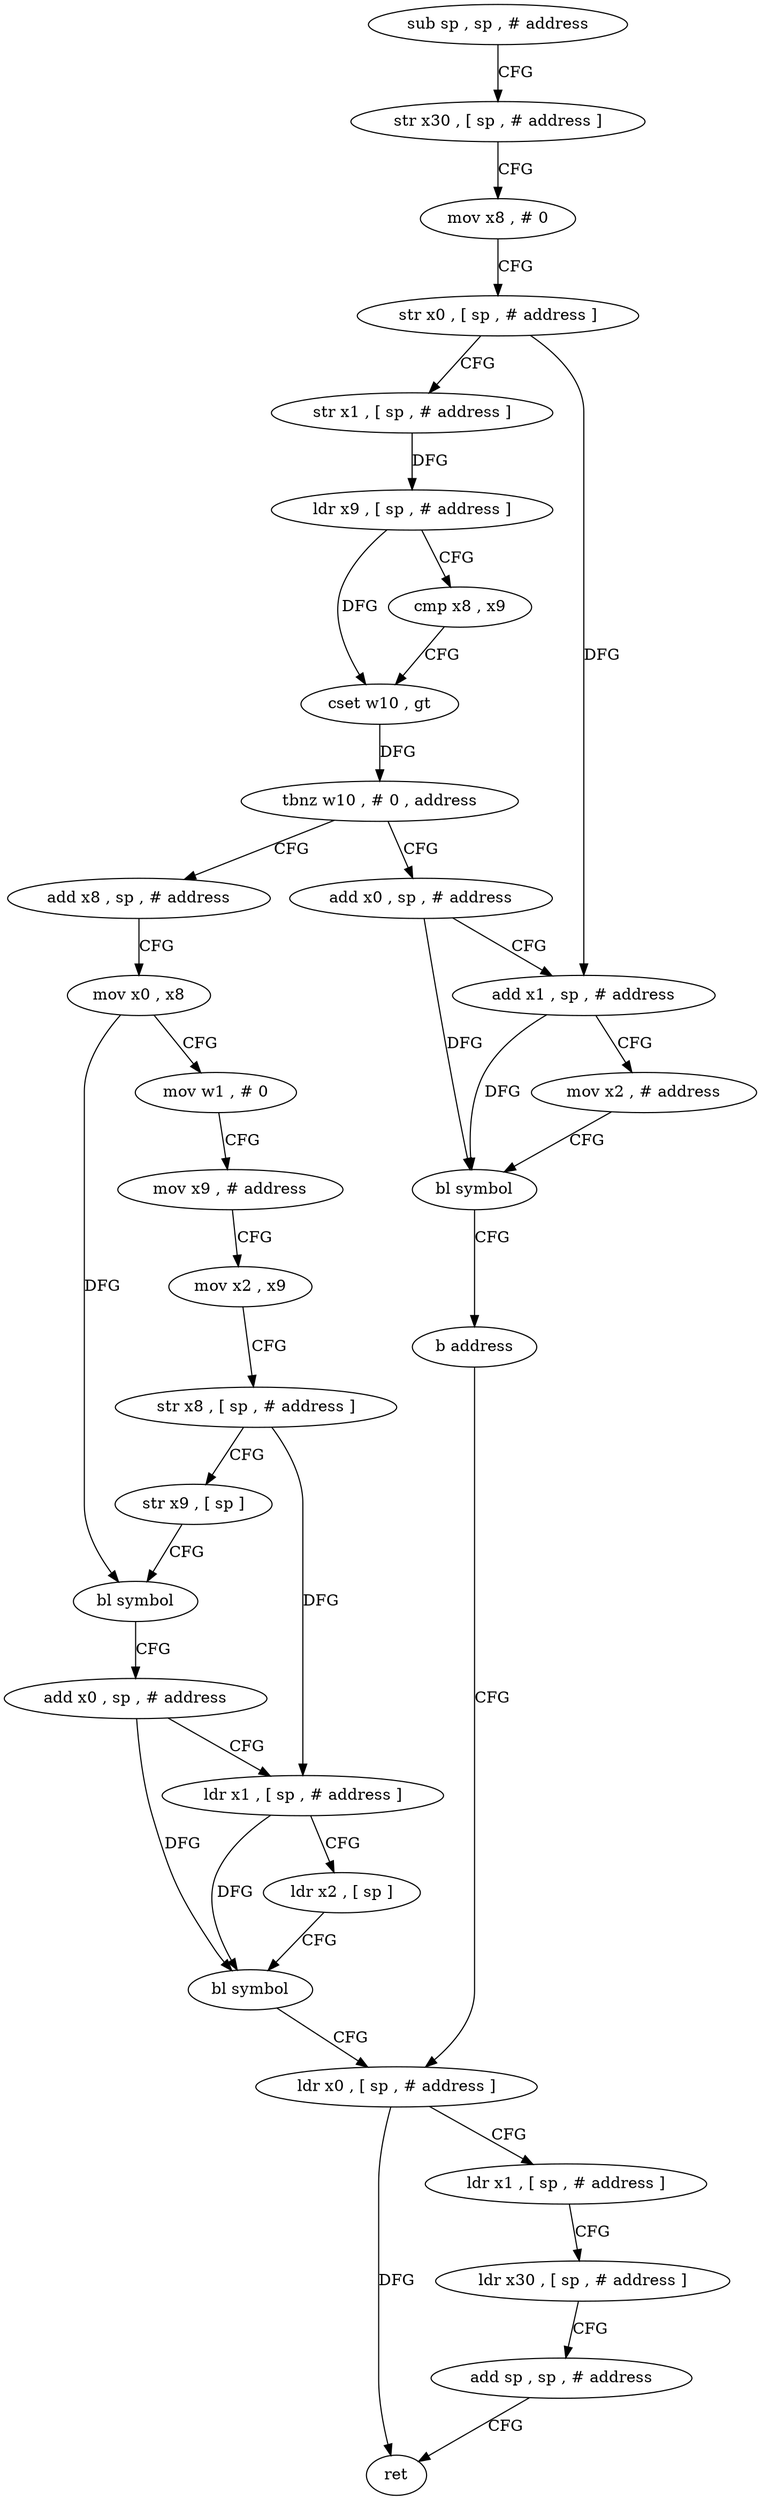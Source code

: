 digraph "func" {
"4214840" [label = "sub sp , sp , # address" ]
"4214844" [label = "str x30 , [ sp , # address ]" ]
"4214848" [label = "mov x8 , # 0" ]
"4214852" [label = "str x0 , [ sp , # address ]" ]
"4214856" [label = "str x1 , [ sp , # address ]" ]
"4214860" [label = "ldr x9 , [ sp , # address ]" ]
"4214864" [label = "cmp x8 , x9" ]
"4214868" [label = "cset w10 , gt" ]
"4214872" [label = "tbnz w10 , # 0 , address" ]
"4214896" [label = "add x8 , sp , # address" ]
"4214876" [label = "add x0 , sp , # address" ]
"4214900" [label = "mov x0 , x8" ]
"4214904" [label = "mov w1 , # 0" ]
"4214908" [label = "mov x9 , # address" ]
"4214912" [label = "mov x2 , x9" ]
"4214916" [label = "str x8 , [ sp , # address ]" ]
"4214920" [label = "str x9 , [ sp ]" ]
"4214924" [label = "bl symbol" ]
"4214928" [label = "add x0 , sp , # address" ]
"4214932" [label = "ldr x1 , [ sp , # address ]" ]
"4214936" [label = "ldr x2 , [ sp ]" ]
"4214940" [label = "bl symbol" ]
"4214944" [label = "ldr x0 , [ sp , # address ]" ]
"4214880" [label = "add x1 , sp , # address" ]
"4214884" [label = "mov x2 , # address" ]
"4214888" [label = "bl symbol" ]
"4214892" [label = "b address" ]
"4214948" [label = "ldr x1 , [ sp , # address ]" ]
"4214952" [label = "ldr x30 , [ sp , # address ]" ]
"4214956" [label = "add sp , sp , # address" ]
"4214960" [label = "ret" ]
"4214840" -> "4214844" [ label = "CFG" ]
"4214844" -> "4214848" [ label = "CFG" ]
"4214848" -> "4214852" [ label = "CFG" ]
"4214852" -> "4214856" [ label = "CFG" ]
"4214852" -> "4214880" [ label = "DFG" ]
"4214856" -> "4214860" [ label = "DFG" ]
"4214860" -> "4214864" [ label = "CFG" ]
"4214860" -> "4214868" [ label = "DFG" ]
"4214864" -> "4214868" [ label = "CFG" ]
"4214868" -> "4214872" [ label = "DFG" ]
"4214872" -> "4214896" [ label = "CFG" ]
"4214872" -> "4214876" [ label = "CFG" ]
"4214896" -> "4214900" [ label = "CFG" ]
"4214876" -> "4214880" [ label = "CFG" ]
"4214876" -> "4214888" [ label = "DFG" ]
"4214900" -> "4214904" [ label = "CFG" ]
"4214900" -> "4214924" [ label = "DFG" ]
"4214904" -> "4214908" [ label = "CFG" ]
"4214908" -> "4214912" [ label = "CFG" ]
"4214912" -> "4214916" [ label = "CFG" ]
"4214916" -> "4214920" [ label = "CFG" ]
"4214916" -> "4214932" [ label = "DFG" ]
"4214920" -> "4214924" [ label = "CFG" ]
"4214924" -> "4214928" [ label = "CFG" ]
"4214928" -> "4214932" [ label = "CFG" ]
"4214928" -> "4214940" [ label = "DFG" ]
"4214932" -> "4214936" [ label = "CFG" ]
"4214932" -> "4214940" [ label = "DFG" ]
"4214936" -> "4214940" [ label = "CFG" ]
"4214940" -> "4214944" [ label = "CFG" ]
"4214944" -> "4214948" [ label = "CFG" ]
"4214944" -> "4214960" [ label = "DFG" ]
"4214880" -> "4214884" [ label = "CFG" ]
"4214880" -> "4214888" [ label = "DFG" ]
"4214884" -> "4214888" [ label = "CFG" ]
"4214888" -> "4214892" [ label = "CFG" ]
"4214892" -> "4214944" [ label = "CFG" ]
"4214948" -> "4214952" [ label = "CFG" ]
"4214952" -> "4214956" [ label = "CFG" ]
"4214956" -> "4214960" [ label = "CFG" ]
}
